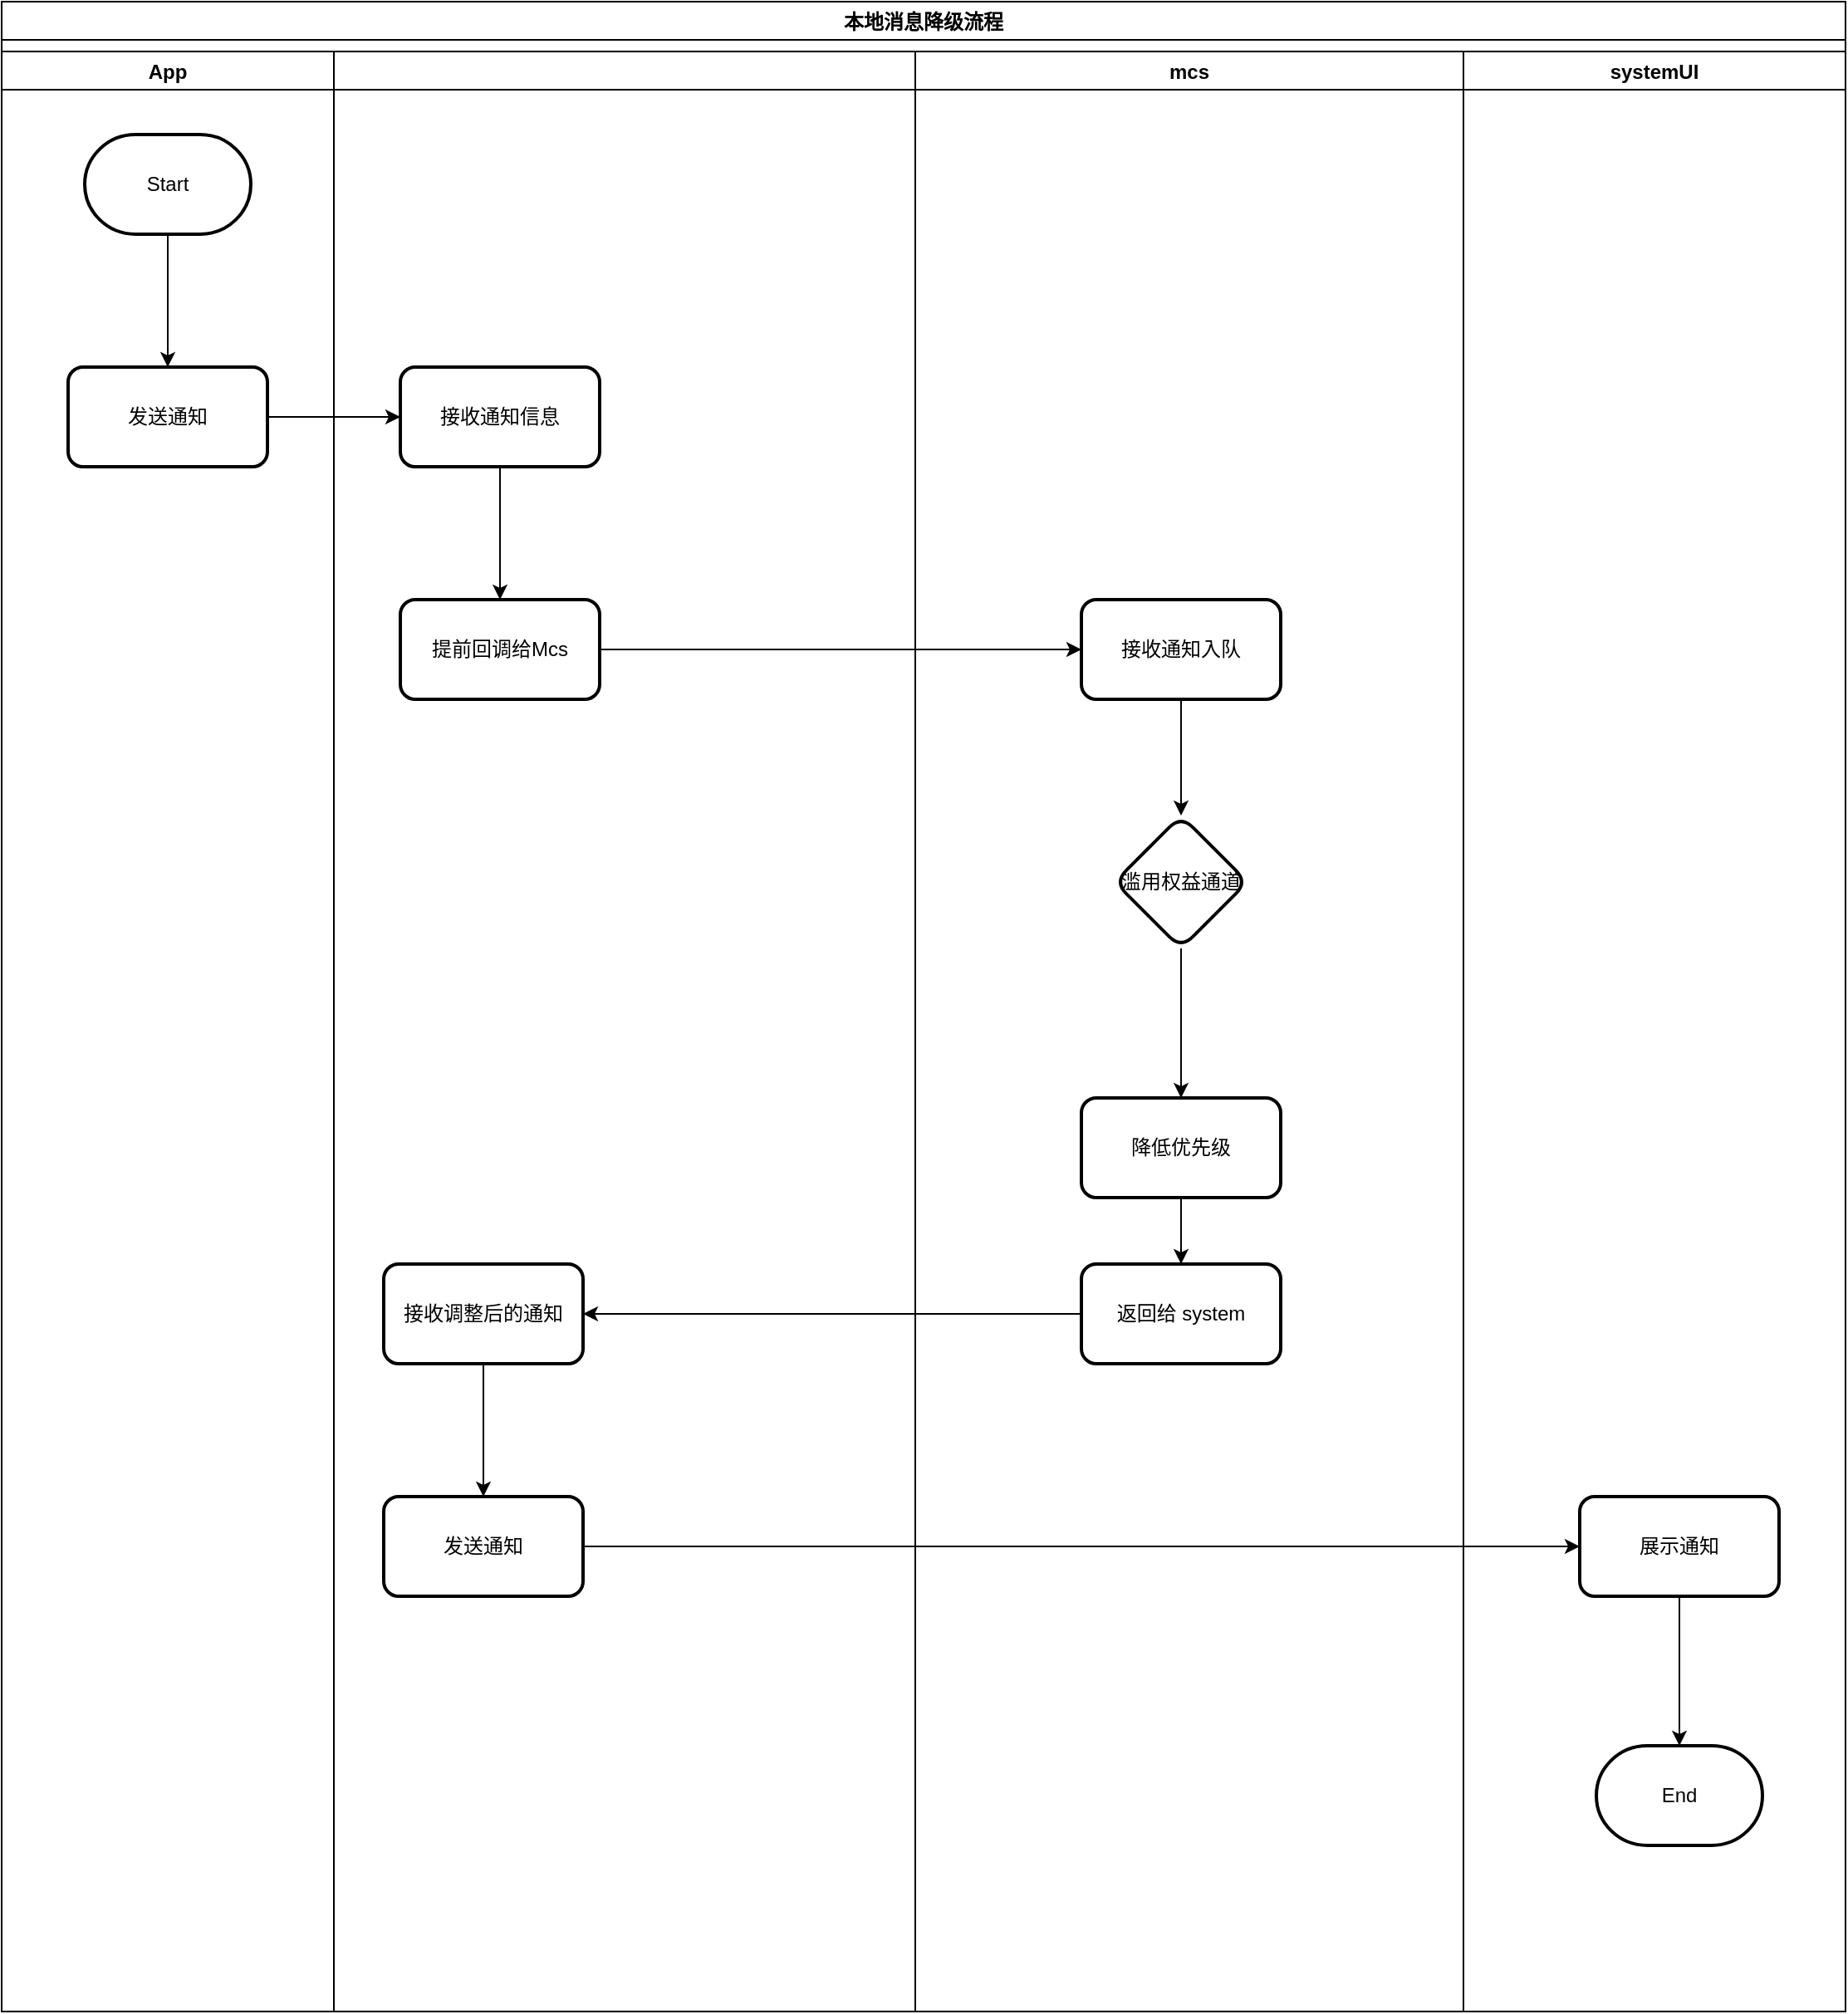 <mxfile version="26.0.4">
  <diagram id="prtHgNgQTEPvFCAcTncT" name="Page-1">
    <mxGraphModel dx="1679" dy="883" grid="1" gridSize="10" guides="1" tooltips="1" connect="1" arrows="1" fold="1" page="1" pageScale="1" pageWidth="827" pageHeight="1169" math="0" shadow="0">
      <root>
        <mxCell id="0" />
        <mxCell id="1" parent="0" />
        <mxCell id="6eolTuulfdpMQWZwz00n-1" value="本地消息降级流程" style="swimlane;" vertex="1" parent="1">
          <mxGeometry x="240" y="250" width="1110" height="1210" as="geometry" />
        </mxCell>
        <mxCell id="6eolTuulfdpMQWZwz00n-2" value="App" style="swimlane;" vertex="1" parent="6eolTuulfdpMQWZwz00n-1">
          <mxGeometry y="30" width="200" height="1180" as="geometry" />
        </mxCell>
        <mxCell id="6eolTuulfdpMQWZwz00n-12" value="" style="edgeStyle=orthogonalEdgeStyle;rounded=0;orthogonalLoop=1;jettySize=auto;html=1;" edge="1" parent="6eolTuulfdpMQWZwz00n-2" source="6eolTuulfdpMQWZwz00n-10" target="6eolTuulfdpMQWZwz00n-11">
          <mxGeometry relative="1" as="geometry" />
        </mxCell>
        <mxCell id="6eolTuulfdpMQWZwz00n-10" value="Start" style="strokeWidth=2;html=1;shape=mxgraph.flowchart.terminator;whiteSpace=wrap;" vertex="1" parent="6eolTuulfdpMQWZwz00n-2">
          <mxGeometry x="50" y="50" width="100" height="60" as="geometry" />
        </mxCell>
        <mxCell id="6eolTuulfdpMQWZwz00n-11" value="发送通知" style="rounded=1;whiteSpace=wrap;html=1;strokeWidth=2;" vertex="1" parent="6eolTuulfdpMQWZwz00n-2">
          <mxGeometry x="40" y="190" width="120" height="60" as="geometry" />
        </mxCell>
        <mxCell id="6eolTuulfdpMQWZwz00n-7" value="" style="swimlane;align=center;" vertex="1" parent="6eolTuulfdpMQWZwz00n-1">
          <mxGeometry x="200" y="30" width="350" height="1180" as="geometry" />
        </mxCell>
        <mxCell id="6eolTuulfdpMQWZwz00n-16" value="" style="edgeStyle=orthogonalEdgeStyle;rounded=0;orthogonalLoop=1;jettySize=auto;html=1;" edge="1" parent="6eolTuulfdpMQWZwz00n-7" source="6eolTuulfdpMQWZwz00n-13" target="6eolTuulfdpMQWZwz00n-15">
          <mxGeometry relative="1" as="geometry" />
        </mxCell>
        <mxCell id="6eolTuulfdpMQWZwz00n-13" value="接收通知信息" style="rounded=1;whiteSpace=wrap;html=1;strokeWidth=2;" vertex="1" parent="6eolTuulfdpMQWZwz00n-7">
          <mxGeometry x="40" y="190" width="120" height="60" as="geometry" />
        </mxCell>
        <mxCell id="6eolTuulfdpMQWZwz00n-15" value="提前回调给Mcs" style="rounded=1;whiteSpace=wrap;html=1;strokeWidth=2;" vertex="1" parent="6eolTuulfdpMQWZwz00n-7">
          <mxGeometry x="40" y="330" width="120" height="60" as="geometry" />
        </mxCell>
        <mxCell id="6eolTuulfdpMQWZwz00n-36" value="" style="edgeStyle=orthogonalEdgeStyle;rounded=0;orthogonalLoop=1;jettySize=auto;html=1;" edge="1" parent="6eolTuulfdpMQWZwz00n-7" source="6eolTuulfdpMQWZwz00n-33" target="6eolTuulfdpMQWZwz00n-35">
          <mxGeometry relative="1" as="geometry" />
        </mxCell>
        <mxCell id="6eolTuulfdpMQWZwz00n-33" value="接收调整后的通知" style="whiteSpace=wrap;html=1;rounded=1;strokeWidth=2;" vertex="1" parent="6eolTuulfdpMQWZwz00n-7">
          <mxGeometry x="30" y="730" width="120" height="60" as="geometry" />
        </mxCell>
        <mxCell id="6eolTuulfdpMQWZwz00n-35" value="发送通知" style="whiteSpace=wrap;html=1;rounded=1;strokeWidth=2;" vertex="1" parent="6eolTuulfdpMQWZwz00n-7">
          <mxGeometry x="30" y="870" width="120" height="60" as="geometry" />
        </mxCell>
        <mxCell id="6eolTuulfdpMQWZwz00n-8" value="mcs" style="swimlane;startSize=23;" vertex="1" parent="6eolTuulfdpMQWZwz00n-1">
          <mxGeometry x="550" y="30" width="330" height="1180" as="geometry" />
        </mxCell>
        <mxCell id="6eolTuulfdpMQWZwz00n-26" value="" style="edgeStyle=orthogonalEdgeStyle;rounded=0;orthogonalLoop=1;jettySize=auto;html=1;" edge="1" parent="6eolTuulfdpMQWZwz00n-8" source="6eolTuulfdpMQWZwz00n-17" target="6eolTuulfdpMQWZwz00n-25">
          <mxGeometry relative="1" as="geometry" />
        </mxCell>
        <mxCell id="6eolTuulfdpMQWZwz00n-17" value="接收通知入队" style="rounded=1;whiteSpace=wrap;html=1;strokeWidth=2;" vertex="1" parent="6eolTuulfdpMQWZwz00n-8">
          <mxGeometry x="100" y="330" width="120" height="60" as="geometry" />
        </mxCell>
        <mxCell id="6eolTuulfdpMQWZwz00n-28" value="" style="edgeStyle=orthogonalEdgeStyle;rounded=0;orthogonalLoop=1;jettySize=auto;html=1;" edge="1" parent="6eolTuulfdpMQWZwz00n-8" source="6eolTuulfdpMQWZwz00n-25" target="6eolTuulfdpMQWZwz00n-27">
          <mxGeometry relative="1" as="geometry" />
        </mxCell>
        <mxCell id="6eolTuulfdpMQWZwz00n-25" value="滥用权益通道" style="rhombus;whiteSpace=wrap;html=1;rounded=1;strokeWidth=2;" vertex="1" parent="6eolTuulfdpMQWZwz00n-8">
          <mxGeometry x="120" y="460" width="80" height="80" as="geometry" />
        </mxCell>
        <mxCell id="6eolTuulfdpMQWZwz00n-27" value="降低优先级" style="whiteSpace=wrap;html=1;rounded=1;strokeWidth=2;" vertex="1" parent="6eolTuulfdpMQWZwz00n-8">
          <mxGeometry x="100" y="630" width="120" height="60" as="geometry" />
        </mxCell>
        <mxCell id="6eolTuulfdpMQWZwz00n-31" value="返回给 system" style="whiteSpace=wrap;html=1;rounded=1;strokeWidth=2;" vertex="1" parent="6eolTuulfdpMQWZwz00n-8">
          <mxGeometry x="100" y="730" width="120" height="60" as="geometry" />
        </mxCell>
        <mxCell id="6eolTuulfdpMQWZwz00n-32" value="" style="edgeStyle=orthogonalEdgeStyle;rounded=0;orthogonalLoop=1;jettySize=auto;html=1;" edge="1" parent="6eolTuulfdpMQWZwz00n-8" source="6eolTuulfdpMQWZwz00n-27" target="6eolTuulfdpMQWZwz00n-31">
          <mxGeometry relative="1" as="geometry" />
        </mxCell>
        <mxCell id="6eolTuulfdpMQWZwz00n-14" value="" style="edgeStyle=orthogonalEdgeStyle;rounded=0;orthogonalLoop=1;jettySize=auto;html=1;" edge="1" parent="6eolTuulfdpMQWZwz00n-1" source="6eolTuulfdpMQWZwz00n-11" target="6eolTuulfdpMQWZwz00n-13">
          <mxGeometry relative="1" as="geometry" />
        </mxCell>
        <mxCell id="6eolTuulfdpMQWZwz00n-18" value="" style="edgeStyle=orthogonalEdgeStyle;rounded=0;orthogonalLoop=1;jettySize=auto;html=1;" edge="1" parent="6eolTuulfdpMQWZwz00n-1" source="6eolTuulfdpMQWZwz00n-15" target="6eolTuulfdpMQWZwz00n-17">
          <mxGeometry relative="1" as="geometry" />
        </mxCell>
        <mxCell id="6eolTuulfdpMQWZwz00n-21" value="systemUI" style="swimlane;" vertex="1" parent="6eolTuulfdpMQWZwz00n-1">
          <mxGeometry x="880" y="30" width="230" height="1180" as="geometry" />
        </mxCell>
        <mxCell id="6eolTuulfdpMQWZwz00n-37" value="展示通知" style="whiteSpace=wrap;html=1;rounded=1;strokeWidth=2;" vertex="1" parent="6eolTuulfdpMQWZwz00n-21">
          <mxGeometry x="70" y="870" width="120" height="60" as="geometry" />
        </mxCell>
        <mxCell id="6eolTuulfdpMQWZwz00n-39" value="End" style="strokeWidth=2;html=1;shape=mxgraph.flowchart.terminator;whiteSpace=wrap;" vertex="1" parent="6eolTuulfdpMQWZwz00n-21">
          <mxGeometry x="80" y="1020" width="100" height="60" as="geometry" />
        </mxCell>
        <mxCell id="6eolTuulfdpMQWZwz00n-40" style="edgeStyle=orthogonalEdgeStyle;rounded=0;orthogonalLoop=1;jettySize=auto;html=1;exitX=0.5;exitY=1;exitDx=0;exitDy=0;entryX=0.5;entryY=0;entryDx=0;entryDy=0;entryPerimeter=0;" edge="1" parent="6eolTuulfdpMQWZwz00n-21" source="6eolTuulfdpMQWZwz00n-37" target="6eolTuulfdpMQWZwz00n-39">
          <mxGeometry relative="1" as="geometry" />
        </mxCell>
        <mxCell id="6eolTuulfdpMQWZwz00n-34" value="" style="edgeStyle=orthogonalEdgeStyle;rounded=0;orthogonalLoop=1;jettySize=auto;html=1;" edge="1" parent="6eolTuulfdpMQWZwz00n-1" source="6eolTuulfdpMQWZwz00n-31" target="6eolTuulfdpMQWZwz00n-33">
          <mxGeometry relative="1" as="geometry" />
        </mxCell>
        <mxCell id="6eolTuulfdpMQWZwz00n-38" value="" style="edgeStyle=orthogonalEdgeStyle;rounded=0;orthogonalLoop=1;jettySize=auto;html=1;" edge="1" parent="6eolTuulfdpMQWZwz00n-1" source="6eolTuulfdpMQWZwz00n-35" target="6eolTuulfdpMQWZwz00n-37">
          <mxGeometry relative="1" as="geometry" />
        </mxCell>
      </root>
    </mxGraphModel>
  </diagram>
</mxfile>
